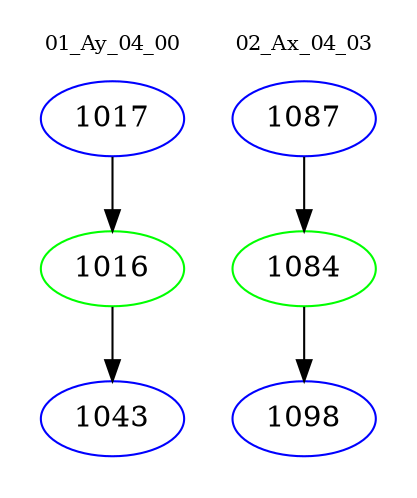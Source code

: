 digraph{
subgraph cluster_0 {
color = white
label = "01_Ay_04_00";
fontsize=10;
T0_1017 [label="1017", color="blue"]
T0_1017 -> T0_1016 [color="black"]
T0_1016 [label="1016", color="green"]
T0_1016 -> T0_1043 [color="black"]
T0_1043 [label="1043", color="blue"]
}
subgraph cluster_1 {
color = white
label = "02_Ax_04_03";
fontsize=10;
T1_1087 [label="1087", color="blue"]
T1_1087 -> T1_1084 [color="black"]
T1_1084 [label="1084", color="green"]
T1_1084 -> T1_1098 [color="black"]
T1_1098 [label="1098", color="blue"]
}
}
